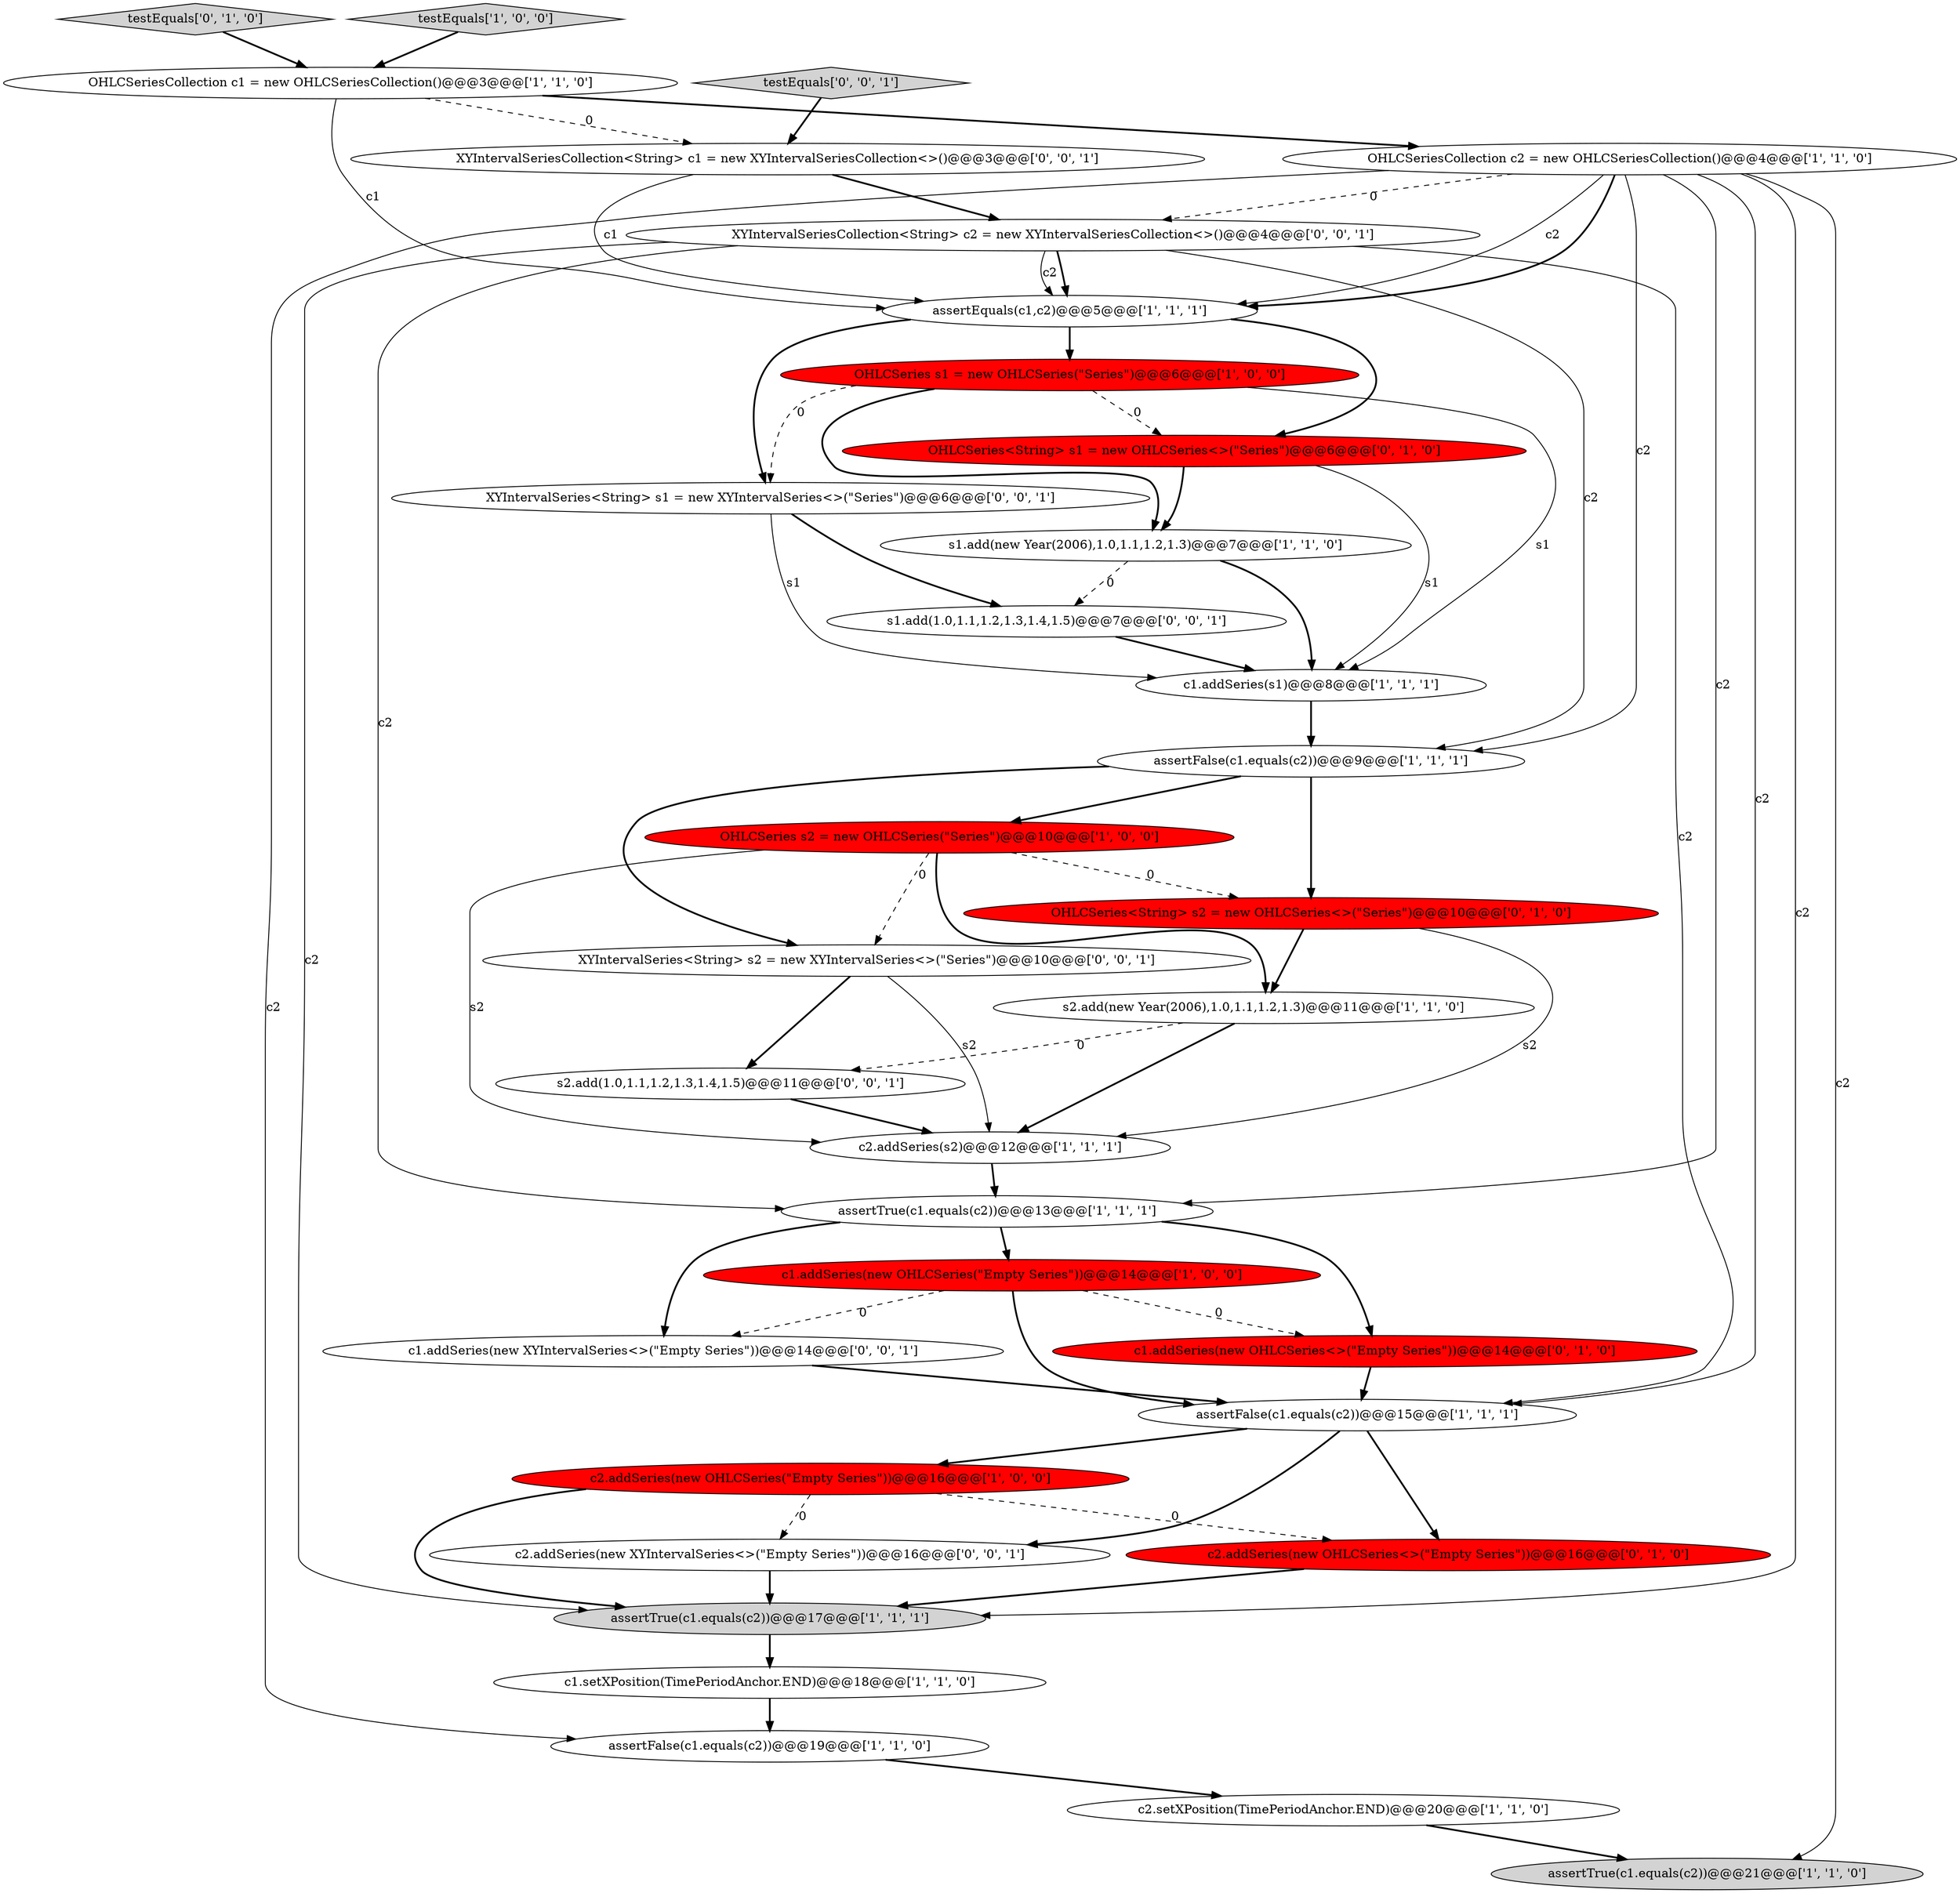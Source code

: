 digraph {
21 [style = filled, label = "OHLCSeries<String> s2 = new OHLCSeries<>(\"Series\")@@@10@@@['0', '1', '0']", fillcolor = red, shape = ellipse image = "AAA1AAABBB2BBB"];
10 [style = filled, label = "assertTrue(c1.equals(c2))@@@21@@@['1', '1', '0']", fillcolor = lightgray, shape = ellipse image = "AAA0AAABBB1BBB"];
27 [style = filled, label = "XYIntervalSeries<String> s2 = new XYIntervalSeries<>(\"Series\")@@@10@@@['0', '0', '1']", fillcolor = white, shape = ellipse image = "AAA0AAABBB3BBB"];
31 [style = filled, label = "s1.add(1.0,1.1,1.2,1.3,1.4,1.5)@@@7@@@['0', '0', '1']", fillcolor = white, shape = ellipse image = "AAA0AAABBB3BBB"];
29 [style = filled, label = "c1.addSeries(new XYIntervalSeries<>(\"Empty Series\"))@@@14@@@['0', '0', '1']", fillcolor = white, shape = ellipse image = "AAA0AAABBB3BBB"];
33 [style = filled, label = "testEquals['0', '0', '1']", fillcolor = lightgray, shape = diamond image = "AAA0AAABBB3BBB"];
5 [style = filled, label = "c2.addSeries(new OHLCSeries(\"Empty Series\"))@@@16@@@['1', '0', '0']", fillcolor = red, shape = ellipse image = "AAA1AAABBB1BBB"];
8 [style = filled, label = "assertFalse(c1.equals(c2))@@@19@@@['1', '1', '0']", fillcolor = white, shape = ellipse image = "AAA0AAABBB1BBB"];
1 [style = filled, label = "c2.setXPosition(TimePeriodAnchor.END)@@@20@@@['1', '1', '0']", fillcolor = white, shape = ellipse image = "AAA0AAABBB1BBB"];
6 [style = filled, label = "OHLCSeries s2 = new OHLCSeries(\"Series\")@@@10@@@['1', '0', '0']", fillcolor = red, shape = ellipse image = "AAA1AAABBB1BBB"];
12 [style = filled, label = "OHLCSeriesCollection c1 = new OHLCSeriesCollection()@@@3@@@['1', '1', '0']", fillcolor = white, shape = ellipse image = "AAA0AAABBB1BBB"];
4 [style = filled, label = "assertFalse(c1.equals(c2))@@@15@@@['1', '1', '1']", fillcolor = white, shape = ellipse image = "AAA0AAABBB1BBB"];
7 [style = filled, label = "assertTrue(c1.equals(c2))@@@13@@@['1', '1', '1']", fillcolor = white, shape = ellipse image = "AAA0AAABBB1BBB"];
0 [style = filled, label = "assertFalse(c1.equals(c2))@@@9@@@['1', '1', '1']", fillcolor = white, shape = ellipse image = "AAA0AAABBB1BBB"];
3 [style = filled, label = "c2.addSeries(s2)@@@12@@@['1', '1', '1']", fillcolor = white, shape = ellipse image = "AAA0AAABBB1BBB"];
15 [style = filled, label = "OHLCSeriesCollection c2 = new OHLCSeriesCollection()@@@4@@@['1', '1', '0']", fillcolor = white, shape = ellipse image = "AAA0AAABBB1BBB"];
30 [style = filled, label = "XYIntervalSeries<String> s1 = new XYIntervalSeries<>(\"Series\")@@@6@@@['0', '0', '1']", fillcolor = white, shape = ellipse image = "AAA0AAABBB3BBB"];
16 [style = filled, label = "c1.setXPosition(TimePeriodAnchor.END)@@@18@@@['1', '1', '0']", fillcolor = white, shape = ellipse image = "AAA0AAABBB1BBB"];
18 [style = filled, label = "c1.addSeries(s1)@@@8@@@['1', '1', '1']", fillcolor = white, shape = ellipse image = "AAA0AAABBB1BBB"];
23 [style = filled, label = "OHLCSeries<String> s1 = new OHLCSeries<>(\"Series\")@@@6@@@['0', '1', '0']", fillcolor = red, shape = ellipse image = "AAA1AAABBB2BBB"];
22 [style = filled, label = "c2.addSeries(new OHLCSeries<>(\"Empty Series\"))@@@16@@@['0', '1', '0']", fillcolor = red, shape = ellipse image = "AAA1AAABBB2BBB"];
20 [style = filled, label = "testEquals['0', '1', '0']", fillcolor = lightgray, shape = diamond image = "AAA0AAABBB2BBB"];
2 [style = filled, label = "s1.add(new Year(2006),1.0,1.1,1.2,1.3)@@@7@@@['1', '1', '0']", fillcolor = white, shape = ellipse image = "AAA0AAABBB1BBB"];
9 [style = filled, label = "testEquals['1', '0', '0']", fillcolor = lightgray, shape = diamond image = "AAA0AAABBB1BBB"];
24 [style = filled, label = "c1.addSeries(new OHLCSeries<>(\"Empty Series\"))@@@14@@@['0', '1', '0']", fillcolor = red, shape = ellipse image = "AAA1AAABBB2BBB"];
28 [style = filled, label = "s2.add(1.0,1.1,1.2,1.3,1.4,1.5)@@@11@@@['0', '0', '1']", fillcolor = white, shape = ellipse image = "AAA0AAABBB3BBB"];
11 [style = filled, label = "assertEquals(c1,c2)@@@5@@@['1', '1', '1']", fillcolor = white, shape = ellipse image = "AAA0AAABBB1BBB"];
17 [style = filled, label = "s2.add(new Year(2006),1.0,1.1,1.2,1.3)@@@11@@@['1', '1', '0']", fillcolor = white, shape = ellipse image = "AAA0AAABBB1BBB"];
32 [style = filled, label = "c2.addSeries(new XYIntervalSeries<>(\"Empty Series\"))@@@16@@@['0', '0', '1']", fillcolor = white, shape = ellipse image = "AAA0AAABBB3BBB"];
26 [style = filled, label = "XYIntervalSeriesCollection<String> c2 = new XYIntervalSeriesCollection<>()@@@4@@@['0', '0', '1']", fillcolor = white, shape = ellipse image = "AAA0AAABBB3BBB"];
13 [style = filled, label = "assertTrue(c1.equals(c2))@@@17@@@['1', '1', '1']", fillcolor = lightgray, shape = ellipse image = "AAA0AAABBB1BBB"];
14 [style = filled, label = "c1.addSeries(new OHLCSeries(\"Empty Series\"))@@@14@@@['1', '0', '0']", fillcolor = red, shape = ellipse image = "AAA1AAABBB1BBB"];
19 [style = filled, label = "OHLCSeries s1 = new OHLCSeries(\"Series\")@@@6@@@['1', '0', '0']", fillcolor = red, shape = ellipse image = "AAA1AAABBB1BBB"];
25 [style = filled, label = "XYIntervalSeriesCollection<String> c1 = new XYIntervalSeriesCollection<>()@@@3@@@['0', '0', '1']", fillcolor = white, shape = ellipse image = "AAA0AAABBB3BBB"];
6->17 [style = bold, label=""];
6->21 [style = dashed, label="0"];
14->24 [style = dashed, label="0"];
21->3 [style = solid, label="s2"];
29->4 [style = bold, label=""];
4->32 [style = bold, label=""];
16->8 [style = bold, label=""];
0->6 [style = bold, label=""];
26->7 [style = solid, label="c2"];
0->27 [style = bold, label=""];
27->28 [style = bold, label=""];
15->4 [style = solid, label="c2"];
6->3 [style = solid, label="s2"];
15->13 [style = solid, label="c2"];
12->15 [style = bold, label=""];
15->8 [style = solid, label="c2"];
25->11 [style = solid, label="c1"];
2->18 [style = bold, label=""];
31->18 [style = bold, label=""];
26->13 [style = solid, label="c2"];
0->21 [style = bold, label=""];
19->2 [style = bold, label=""];
11->19 [style = bold, label=""];
27->3 [style = solid, label="s2"];
15->10 [style = solid, label="c2"];
26->0 [style = solid, label="c2"];
13->16 [style = bold, label=""];
26->11 [style = bold, label=""];
26->4 [style = solid, label="c2"];
2->31 [style = dashed, label="0"];
7->14 [style = bold, label=""];
17->28 [style = dashed, label="0"];
8->1 [style = bold, label=""];
5->32 [style = dashed, label="0"];
15->11 [style = solid, label="c2"];
7->24 [style = bold, label=""];
24->4 [style = bold, label=""];
12->25 [style = dashed, label="0"];
19->30 [style = dashed, label="0"];
15->11 [style = bold, label=""];
15->0 [style = solid, label="c2"];
23->18 [style = solid, label="s1"];
3->7 [style = bold, label=""];
33->25 [style = bold, label=""];
12->11 [style = solid, label="c1"];
30->31 [style = bold, label=""];
19->23 [style = dashed, label="0"];
15->7 [style = solid, label="c2"];
6->27 [style = dashed, label="0"];
5->13 [style = bold, label=""];
25->26 [style = bold, label=""];
20->12 [style = bold, label=""];
30->18 [style = solid, label="s1"];
17->3 [style = bold, label=""];
15->26 [style = dashed, label="0"];
19->18 [style = solid, label="s1"];
9->12 [style = bold, label=""];
23->2 [style = bold, label=""];
28->3 [style = bold, label=""];
26->11 [style = solid, label="c2"];
32->13 [style = bold, label=""];
1->10 [style = bold, label=""];
14->29 [style = dashed, label="0"];
11->23 [style = bold, label=""];
4->5 [style = bold, label=""];
21->17 [style = bold, label=""];
18->0 [style = bold, label=""];
4->22 [style = bold, label=""];
22->13 [style = bold, label=""];
11->30 [style = bold, label=""];
14->4 [style = bold, label=""];
7->29 [style = bold, label=""];
5->22 [style = dashed, label="0"];
}
